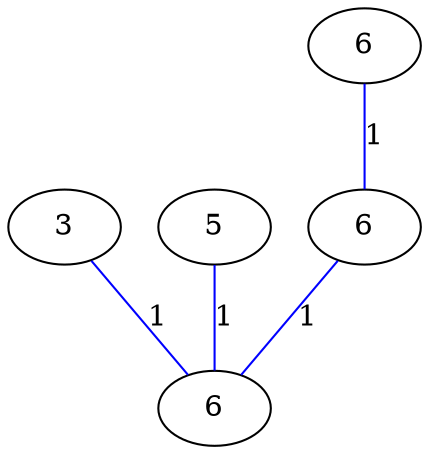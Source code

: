 graph G {
	0 [label="3"];
	1 [label="5"];
	2 [label="6"];
	3 [label="6"];
	4 [label="6"];
	0 -- 4 [label="1", color=blue];
	1 -- 4 [label="1", color=blue];
	2 -- 3 [label="1", color=blue];
	3 -- 4 [label="1", color=blue];
}